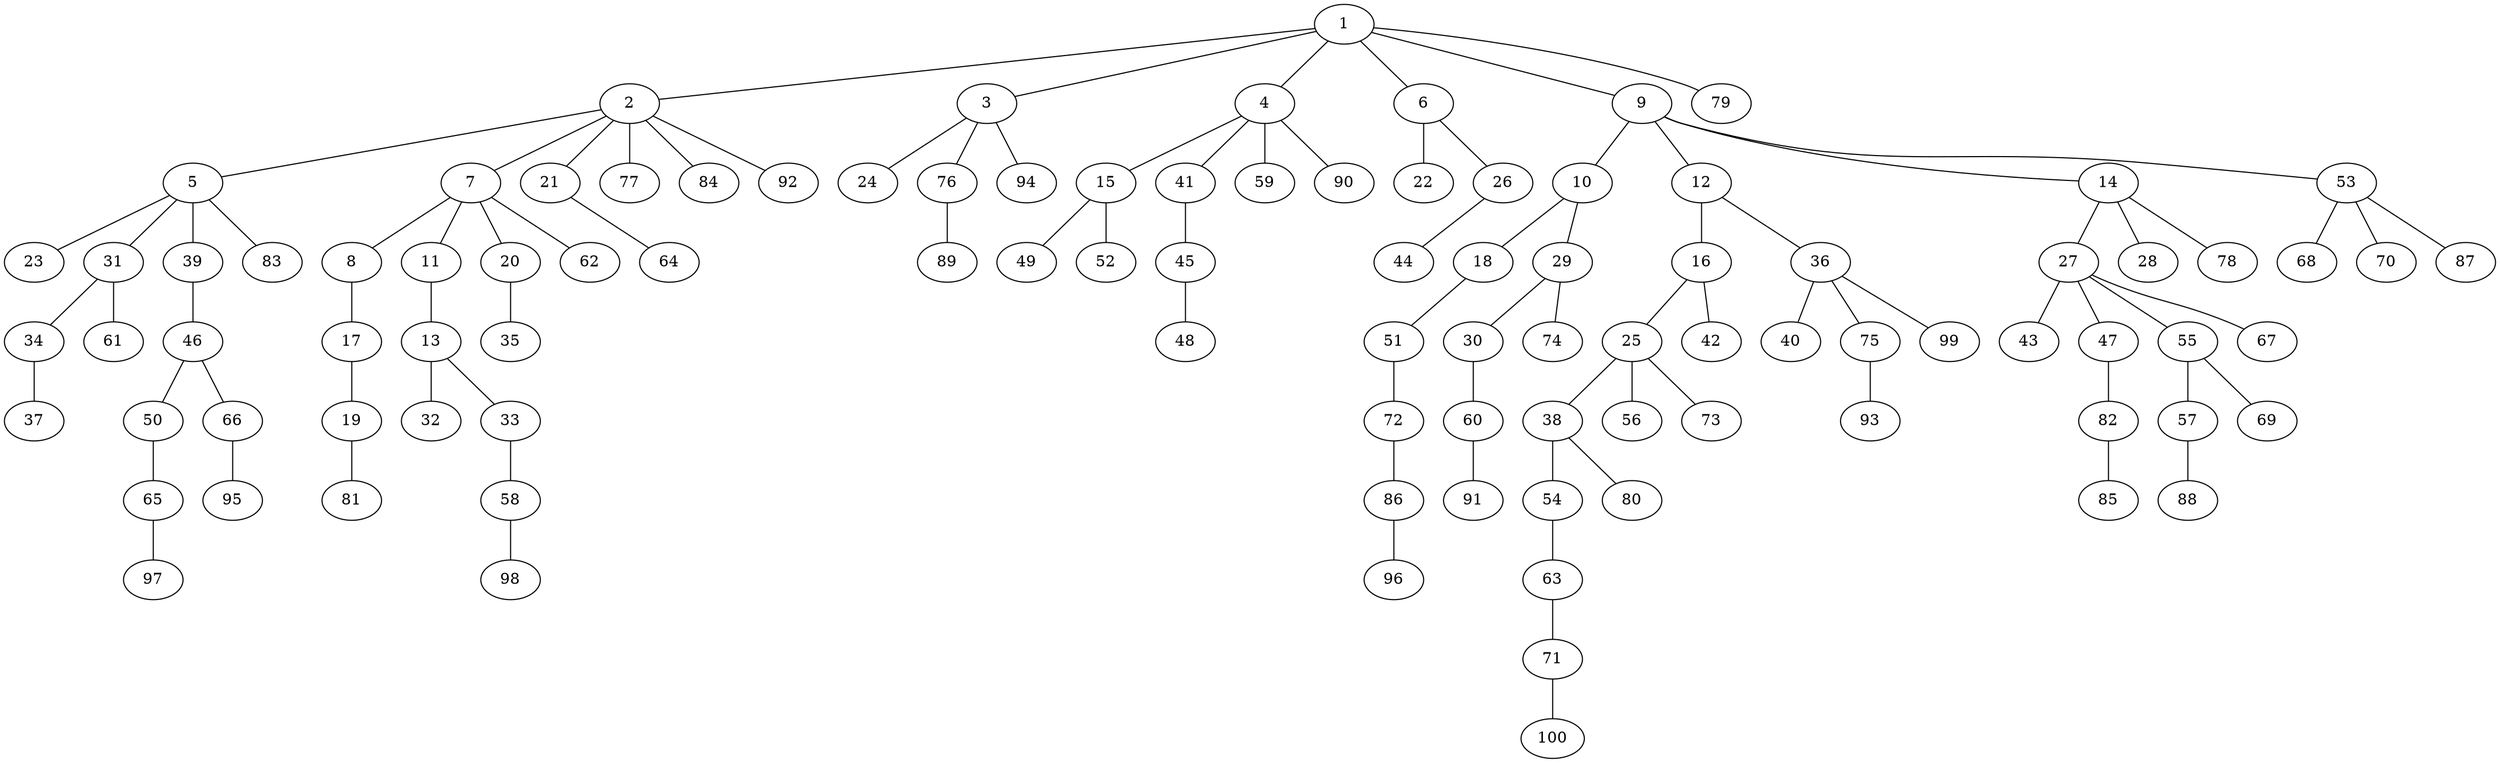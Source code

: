 graph graphname {1--2
1--3
1--4
1--6
1--9
1--79
2--5
2--7
2--21
2--77
2--84
2--92
3--24
3--76
3--94
4--15
4--41
4--59
4--90
5--23
5--31
5--39
5--83
6--22
6--26
7--8
7--11
7--20
7--62
8--17
9--10
9--12
9--14
9--53
10--18
10--29
11--13
12--16
12--36
13--32
13--33
14--27
14--28
14--78
15--49
15--52
16--25
16--42
17--19
18--51
19--81
20--35
21--64
25--38
25--56
25--73
26--44
27--43
27--47
27--55
27--67
29--30
29--74
30--60
31--34
31--61
33--58
34--37
36--40
36--75
36--99
38--54
38--80
39--46
41--45
45--48
46--50
46--66
47--82
50--65
51--72
53--68
53--70
53--87
54--63
55--57
55--69
57--88
58--98
60--91
63--71
65--97
66--95
71--100
72--86
75--93
76--89
82--85
86--96
}